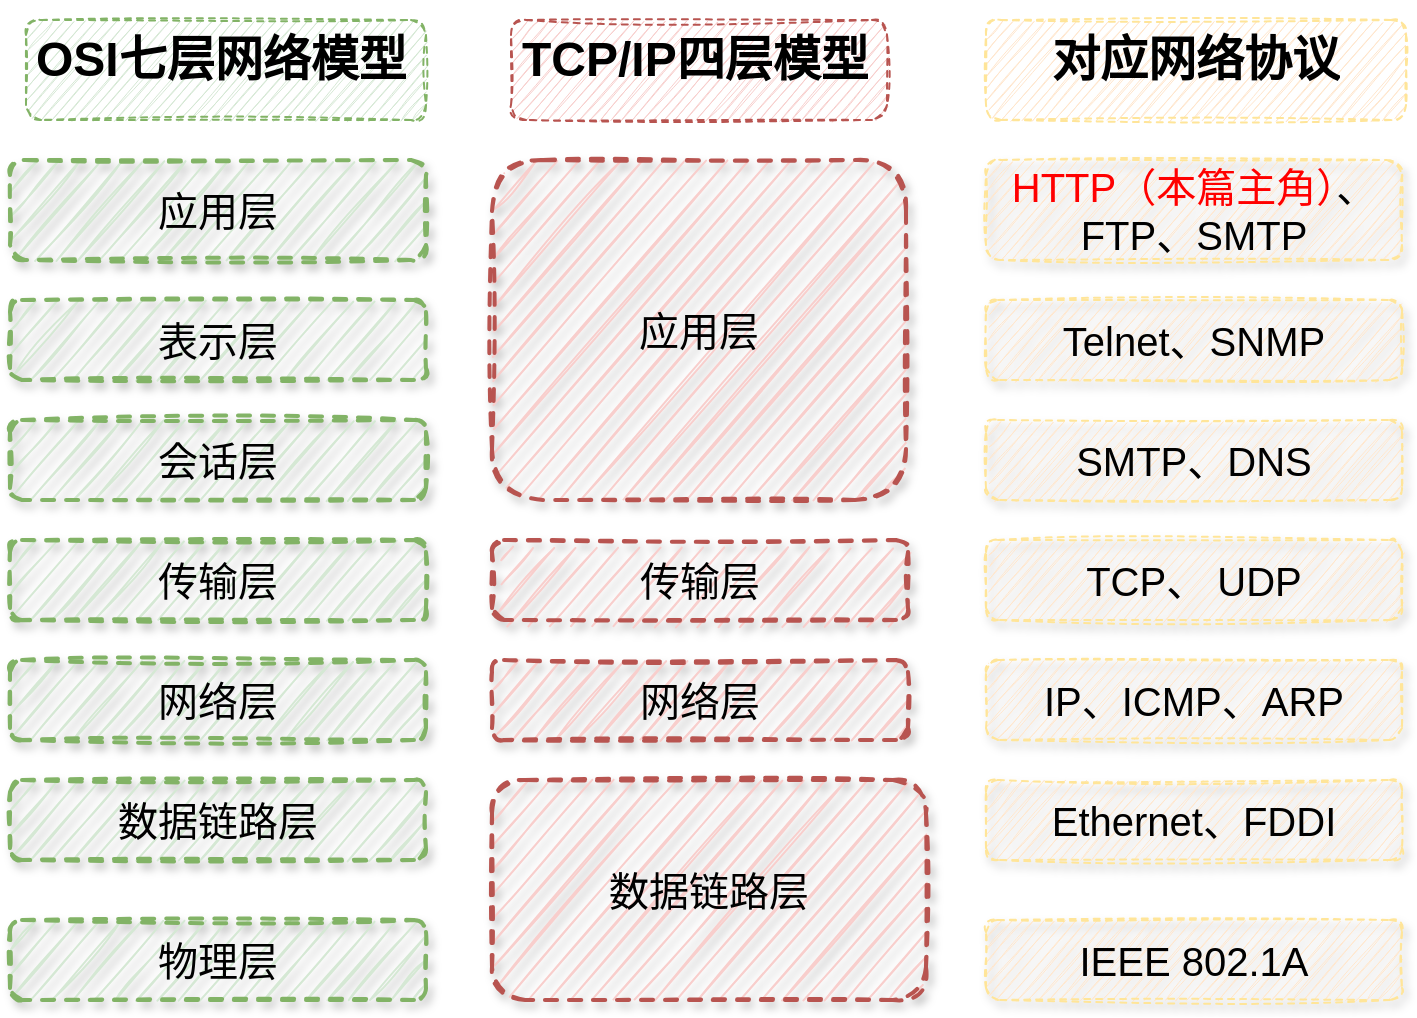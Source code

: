 <mxfile version="14.2.6" type="github">
  <diagram name="Page-1" id="90a13364-a465-7bf4-72fc-28e22215d7a0">
    <mxGraphModel dx="1351" dy="700" grid="1" gridSize="11" guides="1" tooltips="1" connect="1" arrows="1" fold="1" page="1" pageScale="1.5" pageWidth="1169" pageHeight="826" math="0" shadow="0">
      <root>
        <mxCell id="0" style=";html=1;" />
        <mxCell id="1" style=";html=1;" parent="0" />
        <mxCell id="3a17f1ce550125da-1" value="表示层" style="whiteSpace=wrap;html=1;shadow=1;fontSize=20;fillColor=#d5e8d4;strokeColor=#82b366;strokeWidth=2;dashed=1;glass=0;rounded=1;sketch=1;" parent="1" vertex="1">
          <mxGeometry x="1022" y="360" width="208" height="40" as="geometry" />
        </mxCell>
        <mxCell id="pt0PsILdOiT2VAygzdEC-6" value="会话层" style="whiteSpace=wrap;html=1;shadow=1;fontSize=20;fillColor=#d5e8d4;strokeColor=#82b366;strokeWidth=2;dashed=1;glass=0;rounded=1;sketch=1;" vertex="1" parent="1">
          <mxGeometry x="1022" y="420" width="208" height="40" as="geometry" />
        </mxCell>
        <mxCell id="pt0PsILdOiT2VAygzdEC-7" value="传输层" style="whiteSpace=wrap;html=1;shadow=1;fontSize=20;fillColor=#d5e8d4;strokeColor=#82b366;strokeWidth=2;dashed=1;glass=0;rounded=1;sketch=1;" vertex="1" parent="1">
          <mxGeometry x="1022" y="480" width="208" height="40" as="geometry" />
        </mxCell>
        <mxCell id="pt0PsILdOiT2VAygzdEC-8" value="物理层" style="whiteSpace=wrap;html=1;shadow=1;fontSize=20;fillColor=#d5e8d4;strokeColor=#82b366;strokeWidth=2;dashed=1;glass=0;rounded=1;sketch=1;" vertex="1" parent="1">
          <mxGeometry x="1022" y="670" width="208" height="40" as="geometry" />
        </mxCell>
        <mxCell id="pt0PsILdOiT2VAygzdEC-9" value="数据链路层" style="whiteSpace=wrap;html=1;shadow=1;fontSize=20;fillColor=#d5e8d4;strokeColor=#82b366;strokeWidth=2;dashed=1;glass=0;rounded=1;sketch=1;" vertex="1" parent="1">
          <mxGeometry x="1022" y="600" width="208" height="40" as="geometry" />
        </mxCell>
        <mxCell id="pt0PsILdOiT2VAygzdEC-10" value="网络层" style="whiteSpace=wrap;html=1;shadow=1;fontSize=20;fillColor=#d5e8d4;strokeColor=#82b366;strokeWidth=2;dashed=1;glass=0;rounded=1;sketch=1;" vertex="1" parent="1">
          <mxGeometry x="1022" y="540" width="208" height="40" as="geometry" />
        </mxCell>
        <mxCell id="pt0PsILdOiT2VAygzdEC-11" value="应用层" style="whiteSpace=wrap;html=1;shadow=1;fontSize=20;fillColor=#d5e8d4;strokeColor=#82b366;strokeWidth=2;dashed=1;glass=0;rounded=1;sketch=1;" vertex="1" parent="1">
          <mxGeometry x="1022" y="290" width="208" height="50" as="geometry" />
        </mxCell>
        <mxCell id="pt0PsILdOiT2VAygzdEC-14" value="传输层" style="whiteSpace=wrap;html=1;shadow=1;fontSize=20;fillColor=#f8cecc;strokeColor=#b85450;strokeWidth=2;dashed=1;glass=0;rounded=1;sketch=1;" vertex="1" parent="1">
          <mxGeometry x="1263" y="480" width="208" height="40" as="geometry" />
        </mxCell>
        <mxCell id="pt0PsILdOiT2VAygzdEC-16" value="数据链路层" style="whiteSpace=wrap;html=1;shadow=1;fontSize=20;fillColor=#f8cecc;strokeColor=#b85450;strokeWidth=2;dashed=1;glass=0;rounded=1;sketch=1;" vertex="1" parent="1">
          <mxGeometry x="1263" y="600" width="217" height="110" as="geometry" />
        </mxCell>
        <mxCell id="pt0PsILdOiT2VAygzdEC-17" value="网络层" style="whiteSpace=wrap;html=1;shadow=1;fontSize=20;fillColor=#f8cecc;strokeColor=#b85450;strokeWidth=2;dashed=1;glass=0;rounded=1;sketch=1;" vertex="1" parent="1">
          <mxGeometry x="1263" y="540" width="208" height="40" as="geometry" />
        </mxCell>
        <mxCell id="pt0PsILdOiT2VAygzdEC-18" value="应用层" style="whiteSpace=wrap;html=1;shadow=1;fontSize=20;fillColor=#f8cecc;strokeColor=#b85450;strokeWidth=2;dashed=1;glass=0;rounded=1;sketch=1;" vertex="1" parent="1">
          <mxGeometry x="1263" y="290" width="207" height="170" as="geometry" />
        </mxCell>
        <mxCell id="pt0PsILdOiT2VAygzdEC-20" value="&lt;h1&gt;OSI七层网络模型&lt;/h1&gt;&lt;p&gt;&lt;br&gt;&lt;/p&gt;" style="text;html=1;strokeColor=#82b366;fillColor=#d5e8d4;spacing=5;spacingTop=-20;whiteSpace=wrap;overflow=hidden;rounded=1;glass=0;dashed=1;sketch=1;" vertex="1" parent="1">
          <mxGeometry x="1030" y="220" width="200" height="50" as="geometry" />
        </mxCell>
        <mxCell id="pt0PsILdOiT2VAygzdEC-21" value="&lt;h1&gt;TCP/IP四层模型&lt;/h1&gt;&lt;p&gt;&lt;br&gt;&lt;/p&gt;" style="text;html=1;strokeColor=#b85450;fillColor=#f8cecc;spacing=5;spacingTop=-20;whiteSpace=wrap;overflow=hidden;rounded=1;glass=0;dashed=1;sketch=1;" vertex="1" parent="1">
          <mxGeometry x="1272.5" y="220" width="188" height="50" as="geometry" />
        </mxCell>
        <mxCell id="pt0PsILdOiT2VAygzdEC-22" value="Telnet、SNMP" style="whiteSpace=wrap;html=1;shadow=1;fontSize=20;strokeWidth=1;dashed=1;glass=0;rounded=1;sketch=1;strokeColor=#FFE599;fillColor=#FFE6CC;" vertex="1" parent="1">
          <mxGeometry x="1510" y="360" width="208" height="40" as="geometry" />
        </mxCell>
        <mxCell id="pt0PsILdOiT2VAygzdEC-23" value="SMTP、DNS" style="whiteSpace=wrap;html=1;shadow=1;fontSize=20;strokeWidth=1;dashed=1;glass=0;rounded=1;sketch=1;strokeColor=#FFE599;fillColor=#FFE6CC;" vertex="1" parent="1">
          <mxGeometry x="1510" y="420" width="208" height="40" as="geometry" />
        </mxCell>
        <mxCell id="pt0PsILdOiT2VAygzdEC-24" value="TCP、 UDP" style="whiteSpace=wrap;html=1;shadow=1;fontSize=20;strokeWidth=1;dashed=1;glass=0;rounded=1;sketch=1;strokeColor=#FFE599;fillColor=#FFE6CC;" vertex="1" parent="1">
          <mxGeometry x="1510" y="480" width="208" height="40" as="geometry" />
        </mxCell>
        <mxCell id="pt0PsILdOiT2VAygzdEC-25" value="IEEE 802.1A" style="whiteSpace=wrap;html=1;shadow=1;fontSize=20;strokeWidth=1;dashed=1;glass=0;rounded=1;sketch=1;strokeColor=#FFE599;fillColor=#FFE6CC;" vertex="1" parent="1">
          <mxGeometry x="1510" y="670" width="208" height="40" as="geometry" />
        </mxCell>
        <mxCell id="pt0PsILdOiT2VAygzdEC-26" value="Ethernet、FDDI" style="whiteSpace=wrap;html=1;shadow=1;fontSize=20;strokeWidth=1;dashed=1;glass=0;rounded=1;sketch=1;strokeColor=#FFE599;fillColor=#FFE6CC;" vertex="1" parent="1">
          <mxGeometry x="1510" y="600" width="208" height="40" as="geometry" />
        </mxCell>
        <mxCell id="pt0PsILdOiT2VAygzdEC-27" value="IP、ICMP、ARP" style="whiteSpace=wrap;html=1;shadow=1;fontSize=20;strokeWidth=1;dashed=1;glass=0;rounded=1;sketch=1;strokeColor=#FFE599;fillColor=#FFE6CC;" vertex="1" parent="1">
          <mxGeometry x="1510" y="540" width="208" height="40" as="geometry" />
        </mxCell>
        <mxCell id="pt0PsILdOiT2VAygzdEC-28" value="&lt;font color=&quot;#ff0000&quot;&gt;HTTP（本篇主角）&lt;/font&gt;、FTP、SMTP" style="whiteSpace=wrap;html=1;shadow=1;fontSize=20;strokeWidth=1;dashed=1;glass=0;rounded=1;sketch=1;strokeColor=#FFE599;fillColor=#FFE6CC;" vertex="1" parent="1">
          <mxGeometry x="1510" y="290" width="208" height="50" as="geometry" />
        </mxCell>
        <mxCell id="pt0PsILdOiT2VAygzdEC-29" value="&lt;h1 style=&quot;&quot;&gt;对应网络协议&lt;/h1&gt;&lt;p&gt;&lt;br&gt;&lt;/p&gt;" style="text;html=1;fillColor=#ffe6cc;spacing=5;spacingTop=-20;whiteSpace=wrap;overflow=hidden;rounded=1;glass=0;dashed=1;sketch=1;align=center;strokeColor=#FFE599;shadow=0;" vertex="1" parent="1">
          <mxGeometry x="1510" y="220" width="210" height="50" as="geometry" />
        </mxCell>
      </root>
    </mxGraphModel>
  </diagram>
</mxfile>
